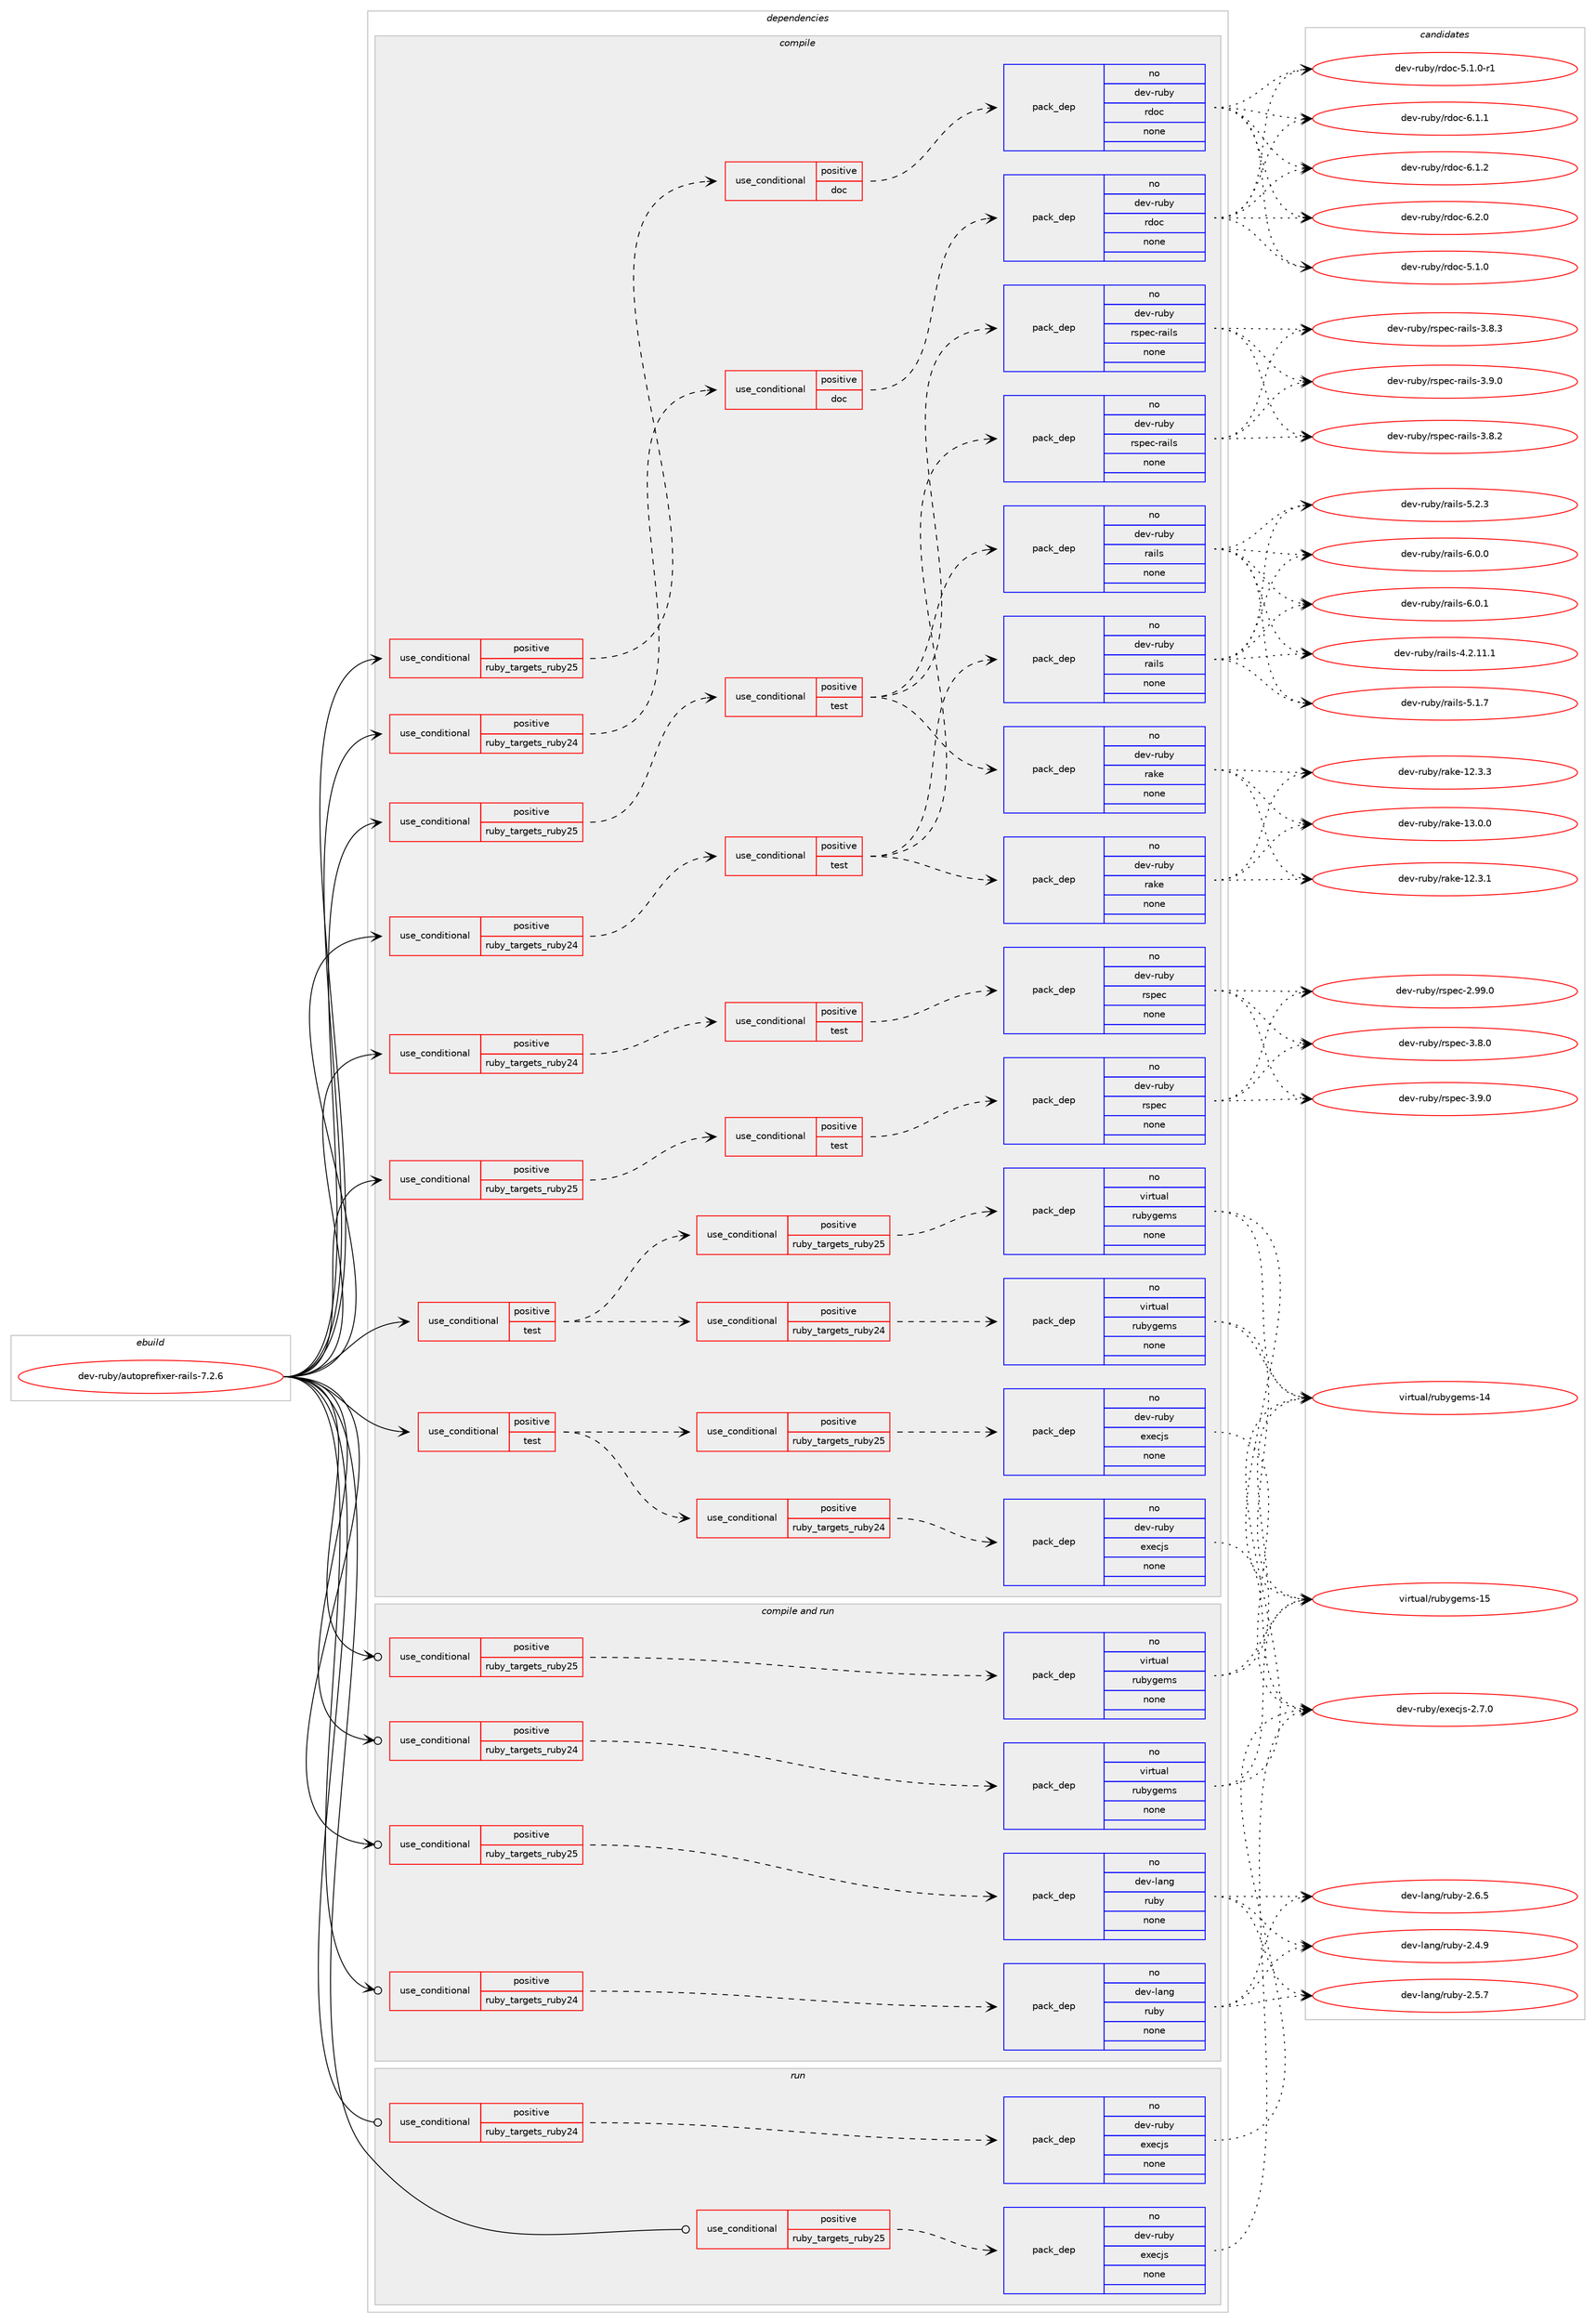digraph prolog {

# *************
# Graph options
# *************

newrank=true;
concentrate=true;
compound=true;
graph [rankdir=LR,fontname=Helvetica,fontsize=10,ranksep=1.5];#, ranksep=2.5, nodesep=0.2];
edge  [arrowhead=vee];
node  [fontname=Helvetica,fontsize=10];

# **********
# The ebuild
# **********

subgraph cluster_leftcol {
color=gray;
rank=same;
label=<<i>ebuild</i>>;
id [label="dev-ruby/autoprefixer-rails-7.2.6", color=red, width=4, href="../dev-ruby/autoprefixer-rails-7.2.6.svg"];
}

# ****************
# The dependencies
# ****************

subgraph cluster_midcol {
color=gray;
label=<<i>dependencies</i>>;
subgraph cluster_compile {
fillcolor="#eeeeee";
style=filled;
label=<<i>compile</i>>;
subgraph cond158390 {
dependency677574 [label=<<TABLE BORDER="0" CELLBORDER="1" CELLSPACING="0" CELLPADDING="4"><TR><TD ROWSPAN="3" CELLPADDING="10">use_conditional</TD></TR><TR><TD>positive</TD></TR><TR><TD>ruby_targets_ruby24</TD></TR></TABLE>>, shape=none, color=red];
subgraph cond158391 {
dependency677575 [label=<<TABLE BORDER="0" CELLBORDER="1" CELLSPACING="0" CELLPADDING="4"><TR><TD ROWSPAN="3" CELLPADDING="10">use_conditional</TD></TR><TR><TD>positive</TD></TR><TR><TD>doc</TD></TR></TABLE>>, shape=none, color=red];
subgraph pack507230 {
dependency677576 [label=<<TABLE BORDER="0" CELLBORDER="1" CELLSPACING="0" CELLPADDING="4" WIDTH="220"><TR><TD ROWSPAN="6" CELLPADDING="30">pack_dep</TD></TR><TR><TD WIDTH="110">no</TD></TR><TR><TD>dev-ruby</TD></TR><TR><TD>rdoc</TD></TR><TR><TD>none</TD></TR><TR><TD></TD></TR></TABLE>>, shape=none, color=blue];
}
dependency677575:e -> dependency677576:w [weight=20,style="dashed",arrowhead="vee"];
}
dependency677574:e -> dependency677575:w [weight=20,style="dashed",arrowhead="vee"];
}
id:e -> dependency677574:w [weight=20,style="solid",arrowhead="vee"];
subgraph cond158392 {
dependency677577 [label=<<TABLE BORDER="0" CELLBORDER="1" CELLSPACING="0" CELLPADDING="4"><TR><TD ROWSPAN="3" CELLPADDING="10">use_conditional</TD></TR><TR><TD>positive</TD></TR><TR><TD>ruby_targets_ruby24</TD></TR></TABLE>>, shape=none, color=red];
subgraph cond158393 {
dependency677578 [label=<<TABLE BORDER="0" CELLBORDER="1" CELLSPACING="0" CELLPADDING="4"><TR><TD ROWSPAN="3" CELLPADDING="10">use_conditional</TD></TR><TR><TD>positive</TD></TR><TR><TD>test</TD></TR></TABLE>>, shape=none, color=red];
subgraph pack507231 {
dependency677579 [label=<<TABLE BORDER="0" CELLBORDER="1" CELLSPACING="0" CELLPADDING="4" WIDTH="220"><TR><TD ROWSPAN="6" CELLPADDING="30">pack_dep</TD></TR><TR><TD WIDTH="110">no</TD></TR><TR><TD>dev-ruby</TD></TR><TR><TD>rails</TD></TR><TR><TD>none</TD></TR><TR><TD></TD></TR></TABLE>>, shape=none, color=blue];
}
dependency677578:e -> dependency677579:w [weight=20,style="dashed",arrowhead="vee"];
subgraph pack507232 {
dependency677580 [label=<<TABLE BORDER="0" CELLBORDER="1" CELLSPACING="0" CELLPADDING="4" WIDTH="220"><TR><TD ROWSPAN="6" CELLPADDING="30">pack_dep</TD></TR><TR><TD WIDTH="110">no</TD></TR><TR><TD>dev-ruby</TD></TR><TR><TD>rake</TD></TR><TR><TD>none</TD></TR><TR><TD></TD></TR></TABLE>>, shape=none, color=blue];
}
dependency677578:e -> dependency677580:w [weight=20,style="dashed",arrowhead="vee"];
subgraph pack507233 {
dependency677581 [label=<<TABLE BORDER="0" CELLBORDER="1" CELLSPACING="0" CELLPADDING="4" WIDTH="220"><TR><TD ROWSPAN="6" CELLPADDING="30">pack_dep</TD></TR><TR><TD WIDTH="110">no</TD></TR><TR><TD>dev-ruby</TD></TR><TR><TD>rspec-rails</TD></TR><TR><TD>none</TD></TR><TR><TD></TD></TR></TABLE>>, shape=none, color=blue];
}
dependency677578:e -> dependency677581:w [weight=20,style="dashed",arrowhead="vee"];
}
dependency677577:e -> dependency677578:w [weight=20,style="dashed",arrowhead="vee"];
}
id:e -> dependency677577:w [weight=20,style="solid",arrowhead="vee"];
subgraph cond158394 {
dependency677582 [label=<<TABLE BORDER="0" CELLBORDER="1" CELLSPACING="0" CELLPADDING="4"><TR><TD ROWSPAN="3" CELLPADDING="10">use_conditional</TD></TR><TR><TD>positive</TD></TR><TR><TD>ruby_targets_ruby24</TD></TR></TABLE>>, shape=none, color=red];
subgraph cond158395 {
dependency677583 [label=<<TABLE BORDER="0" CELLBORDER="1" CELLSPACING="0" CELLPADDING="4"><TR><TD ROWSPAN="3" CELLPADDING="10">use_conditional</TD></TR><TR><TD>positive</TD></TR><TR><TD>test</TD></TR></TABLE>>, shape=none, color=red];
subgraph pack507234 {
dependency677584 [label=<<TABLE BORDER="0" CELLBORDER="1" CELLSPACING="0" CELLPADDING="4" WIDTH="220"><TR><TD ROWSPAN="6" CELLPADDING="30">pack_dep</TD></TR><TR><TD WIDTH="110">no</TD></TR><TR><TD>dev-ruby</TD></TR><TR><TD>rspec</TD></TR><TR><TD>none</TD></TR><TR><TD></TD></TR></TABLE>>, shape=none, color=blue];
}
dependency677583:e -> dependency677584:w [weight=20,style="dashed",arrowhead="vee"];
}
dependency677582:e -> dependency677583:w [weight=20,style="dashed",arrowhead="vee"];
}
id:e -> dependency677582:w [weight=20,style="solid",arrowhead="vee"];
subgraph cond158396 {
dependency677585 [label=<<TABLE BORDER="0" CELLBORDER="1" CELLSPACING="0" CELLPADDING="4"><TR><TD ROWSPAN="3" CELLPADDING="10">use_conditional</TD></TR><TR><TD>positive</TD></TR><TR><TD>ruby_targets_ruby25</TD></TR></TABLE>>, shape=none, color=red];
subgraph cond158397 {
dependency677586 [label=<<TABLE BORDER="0" CELLBORDER="1" CELLSPACING="0" CELLPADDING="4"><TR><TD ROWSPAN="3" CELLPADDING="10">use_conditional</TD></TR><TR><TD>positive</TD></TR><TR><TD>doc</TD></TR></TABLE>>, shape=none, color=red];
subgraph pack507235 {
dependency677587 [label=<<TABLE BORDER="0" CELLBORDER="1" CELLSPACING="0" CELLPADDING="4" WIDTH="220"><TR><TD ROWSPAN="6" CELLPADDING="30">pack_dep</TD></TR><TR><TD WIDTH="110">no</TD></TR><TR><TD>dev-ruby</TD></TR><TR><TD>rdoc</TD></TR><TR><TD>none</TD></TR><TR><TD></TD></TR></TABLE>>, shape=none, color=blue];
}
dependency677586:e -> dependency677587:w [weight=20,style="dashed",arrowhead="vee"];
}
dependency677585:e -> dependency677586:w [weight=20,style="dashed",arrowhead="vee"];
}
id:e -> dependency677585:w [weight=20,style="solid",arrowhead="vee"];
subgraph cond158398 {
dependency677588 [label=<<TABLE BORDER="0" CELLBORDER="1" CELLSPACING="0" CELLPADDING="4"><TR><TD ROWSPAN="3" CELLPADDING="10">use_conditional</TD></TR><TR><TD>positive</TD></TR><TR><TD>ruby_targets_ruby25</TD></TR></TABLE>>, shape=none, color=red];
subgraph cond158399 {
dependency677589 [label=<<TABLE BORDER="0" CELLBORDER="1" CELLSPACING="0" CELLPADDING="4"><TR><TD ROWSPAN="3" CELLPADDING="10">use_conditional</TD></TR><TR><TD>positive</TD></TR><TR><TD>test</TD></TR></TABLE>>, shape=none, color=red];
subgraph pack507236 {
dependency677590 [label=<<TABLE BORDER="0" CELLBORDER="1" CELLSPACING="0" CELLPADDING="4" WIDTH="220"><TR><TD ROWSPAN="6" CELLPADDING="30">pack_dep</TD></TR><TR><TD WIDTH="110">no</TD></TR><TR><TD>dev-ruby</TD></TR><TR><TD>rails</TD></TR><TR><TD>none</TD></TR><TR><TD></TD></TR></TABLE>>, shape=none, color=blue];
}
dependency677589:e -> dependency677590:w [weight=20,style="dashed",arrowhead="vee"];
subgraph pack507237 {
dependency677591 [label=<<TABLE BORDER="0" CELLBORDER="1" CELLSPACING="0" CELLPADDING="4" WIDTH="220"><TR><TD ROWSPAN="6" CELLPADDING="30">pack_dep</TD></TR><TR><TD WIDTH="110">no</TD></TR><TR><TD>dev-ruby</TD></TR><TR><TD>rake</TD></TR><TR><TD>none</TD></TR><TR><TD></TD></TR></TABLE>>, shape=none, color=blue];
}
dependency677589:e -> dependency677591:w [weight=20,style="dashed",arrowhead="vee"];
subgraph pack507238 {
dependency677592 [label=<<TABLE BORDER="0" CELLBORDER="1" CELLSPACING="0" CELLPADDING="4" WIDTH="220"><TR><TD ROWSPAN="6" CELLPADDING="30">pack_dep</TD></TR><TR><TD WIDTH="110">no</TD></TR><TR><TD>dev-ruby</TD></TR><TR><TD>rspec-rails</TD></TR><TR><TD>none</TD></TR><TR><TD></TD></TR></TABLE>>, shape=none, color=blue];
}
dependency677589:e -> dependency677592:w [weight=20,style="dashed",arrowhead="vee"];
}
dependency677588:e -> dependency677589:w [weight=20,style="dashed",arrowhead="vee"];
}
id:e -> dependency677588:w [weight=20,style="solid",arrowhead="vee"];
subgraph cond158400 {
dependency677593 [label=<<TABLE BORDER="0" CELLBORDER="1" CELLSPACING="0" CELLPADDING="4"><TR><TD ROWSPAN="3" CELLPADDING="10">use_conditional</TD></TR><TR><TD>positive</TD></TR><TR><TD>ruby_targets_ruby25</TD></TR></TABLE>>, shape=none, color=red];
subgraph cond158401 {
dependency677594 [label=<<TABLE BORDER="0" CELLBORDER="1" CELLSPACING="0" CELLPADDING="4"><TR><TD ROWSPAN="3" CELLPADDING="10">use_conditional</TD></TR><TR><TD>positive</TD></TR><TR><TD>test</TD></TR></TABLE>>, shape=none, color=red];
subgraph pack507239 {
dependency677595 [label=<<TABLE BORDER="0" CELLBORDER="1" CELLSPACING="0" CELLPADDING="4" WIDTH="220"><TR><TD ROWSPAN="6" CELLPADDING="30">pack_dep</TD></TR><TR><TD WIDTH="110">no</TD></TR><TR><TD>dev-ruby</TD></TR><TR><TD>rspec</TD></TR><TR><TD>none</TD></TR><TR><TD></TD></TR></TABLE>>, shape=none, color=blue];
}
dependency677594:e -> dependency677595:w [weight=20,style="dashed",arrowhead="vee"];
}
dependency677593:e -> dependency677594:w [weight=20,style="dashed",arrowhead="vee"];
}
id:e -> dependency677593:w [weight=20,style="solid",arrowhead="vee"];
subgraph cond158402 {
dependency677596 [label=<<TABLE BORDER="0" CELLBORDER="1" CELLSPACING="0" CELLPADDING="4"><TR><TD ROWSPAN="3" CELLPADDING="10">use_conditional</TD></TR><TR><TD>positive</TD></TR><TR><TD>test</TD></TR></TABLE>>, shape=none, color=red];
subgraph cond158403 {
dependency677597 [label=<<TABLE BORDER="0" CELLBORDER="1" CELLSPACING="0" CELLPADDING="4"><TR><TD ROWSPAN="3" CELLPADDING="10">use_conditional</TD></TR><TR><TD>positive</TD></TR><TR><TD>ruby_targets_ruby24</TD></TR></TABLE>>, shape=none, color=red];
subgraph pack507240 {
dependency677598 [label=<<TABLE BORDER="0" CELLBORDER="1" CELLSPACING="0" CELLPADDING="4" WIDTH="220"><TR><TD ROWSPAN="6" CELLPADDING="30">pack_dep</TD></TR><TR><TD WIDTH="110">no</TD></TR><TR><TD>dev-ruby</TD></TR><TR><TD>execjs</TD></TR><TR><TD>none</TD></TR><TR><TD></TD></TR></TABLE>>, shape=none, color=blue];
}
dependency677597:e -> dependency677598:w [weight=20,style="dashed",arrowhead="vee"];
}
dependency677596:e -> dependency677597:w [weight=20,style="dashed",arrowhead="vee"];
subgraph cond158404 {
dependency677599 [label=<<TABLE BORDER="0" CELLBORDER="1" CELLSPACING="0" CELLPADDING="4"><TR><TD ROWSPAN="3" CELLPADDING="10">use_conditional</TD></TR><TR><TD>positive</TD></TR><TR><TD>ruby_targets_ruby25</TD></TR></TABLE>>, shape=none, color=red];
subgraph pack507241 {
dependency677600 [label=<<TABLE BORDER="0" CELLBORDER="1" CELLSPACING="0" CELLPADDING="4" WIDTH="220"><TR><TD ROWSPAN="6" CELLPADDING="30">pack_dep</TD></TR><TR><TD WIDTH="110">no</TD></TR><TR><TD>dev-ruby</TD></TR><TR><TD>execjs</TD></TR><TR><TD>none</TD></TR><TR><TD></TD></TR></TABLE>>, shape=none, color=blue];
}
dependency677599:e -> dependency677600:w [weight=20,style="dashed",arrowhead="vee"];
}
dependency677596:e -> dependency677599:w [weight=20,style="dashed",arrowhead="vee"];
}
id:e -> dependency677596:w [weight=20,style="solid",arrowhead="vee"];
subgraph cond158405 {
dependency677601 [label=<<TABLE BORDER="0" CELLBORDER="1" CELLSPACING="0" CELLPADDING="4"><TR><TD ROWSPAN="3" CELLPADDING="10">use_conditional</TD></TR><TR><TD>positive</TD></TR><TR><TD>test</TD></TR></TABLE>>, shape=none, color=red];
subgraph cond158406 {
dependency677602 [label=<<TABLE BORDER="0" CELLBORDER="1" CELLSPACING="0" CELLPADDING="4"><TR><TD ROWSPAN="3" CELLPADDING="10">use_conditional</TD></TR><TR><TD>positive</TD></TR><TR><TD>ruby_targets_ruby24</TD></TR></TABLE>>, shape=none, color=red];
subgraph pack507242 {
dependency677603 [label=<<TABLE BORDER="0" CELLBORDER="1" CELLSPACING="0" CELLPADDING="4" WIDTH="220"><TR><TD ROWSPAN="6" CELLPADDING="30">pack_dep</TD></TR><TR><TD WIDTH="110">no</TD></TR><TR><TD>virtual</TD></TR><TR><TD>rubygems</TD></TR><TR><TD>none</TD></TR><TR><TD></TD></TR></TABLE>>, shape=none, color=blue];
}
dependency677602:e -> dependency677603:w [weight=20,style="dashed",arrowhead="vee"];
}
dependency677601:e -> dependency677602:w [weight=20,style="dashed",arrowhead="vee"];
subgraph cond158407 {
dependency677604 [label=<<TABLE BORDER="0" CELLBORDER="1" CELLSPACING="0" CELLPADDING="4"><TR><TD ROWSPAN="3" CELLPADDING="10">use_conditional</TD></TR><TR><TD>positive</TD></TR><TR><TD>ruby_targets_ruby25</TD></TR></TABLE>>, shape=none, color=red];
subgraph pack507243 {
dependency677605 [label=<<TABLE BORDER="0" CELLBORDER="1" CELLSPACING="0" CELLPADDING="4" WIDTH="220"><TR><TD ROWSPAN="6" CELLPADDING="30">pack_dep</TD></TR><TR><TD WIDTH="110">no</TD></TR><TR><TD>virtual</TD></TR><TR><TD>rubygems</TD></TR><TR><TD>none</TD></TR><TR><TD></TD></TR></TABLE>>, shape=none, color=blue];
}
dependency677604:e -> dependency677605:w [weight=20,style="dashed",arrowhead="vee"];
}
dependency677601:e -> dependency677604:w [weight=20,style="dashed",arrowhead="vee"];
}
id:e -> dependency677601:w [weight=20,style="solid",arrowhead="vee"];
}
subgraph cluster_compileandrun {
fillcolor="#eeeeee";
style=filled;
label=<<i>compile and run</i>>;
subgraph cond158408 {
dependency677606 [label=<<TABLE BORDER="0" CELLBORDER="1" CELLSPACING="0" CELLPADDING="4"><TR><TD ROWSPAN="3" CELLPADDING="10">use_conditional</TD></TR><TR><TD>positive</TD></TR><TR><TD>ruby_targets_ruby24</TD></TR></TABLE>>, shape=none, color=red];
subgraph pack507244 {
dependency677607 [label=<<TABLE BORDER="0" CELLBORDER="1" CELLSPACING="0" CELLPADDING="4" WIDTH="220"><TR><TD ROWSPAN="6" CELLPADDING="30">pack_dep</TD></TR><TR><TD WIDTH="110">no</TD></TR><TR><TD>dev-lang</TD></TR><TR><TD>ruby</TD></TR><TR><TD>none</TD></TR><TR><TD></TD></TR></TABLE>>, shape=none, color=blue];
}
dependency677606:e -> dependency677607:w [weight=20,style="dashed",arrowhead="vee"];
}
id:e -> dependency677606:w [weight=20,style="solid",arrowhead="odotvee"];
subgraph cond158409 {
dependency677608 [label=<<TABLE BORDER="0" CELLBORDER="1" CELLSPACING="0" CELLPADDING="4"><TR><TD ROWSPAN="3" CELLPADDING="10">use_conditional</TD></TR><TR><TD>positive</TD></TR><TR><TD>ruby_targets_ruby24</TD></TR></TABLE>>, shape=none, color=red];
subgraph pack507245 {
dependency677609 [label=<<TABLE BORDER="0" CELLBORDER="1" CELLSPACING="0" CELLPADDING="4" WIDTH="220"><TR><TD ROWSPAN="6" CELLPADDING="30">pack_dep</TD></TR><TR><TD WIDTH="110">no</TD></TR><TR><TD>virtual</TD></TR><TR><TD>rubygems</TD></TR><TR><TD>none</TD></TR><TR><TD></TD></TR></TABLE>>, shape=none, color=blue];
}
dependency677608:e -> dependency677609:w [weight=20,style="dashed",arrowhead="vee"];
}
id:e -> dependency677608:w [weight=20,style="solid",arrowhead="odotvee"];
subgraph cond158410 {
dependency677610 [label=<<TABLE BORDER="0" CELLBORDER="1" CELLSPACING="0" CELLPADDING="4"><TR><TD ROWSPAN="3" CELLPADDING="10">use_conditional</TD></TR><TR><TD>positive</TD></TR><TR><TD>ruby_targets_ruby25</TD></TR></TABLE>>, shape=none, color=red];
subgraph pack507246 {
dependency677611 [label=<<TABLE BORDER="0" CELLBORDER="1" CELLSPACING="0" CELLPADDING="4" WIDTH="220"><TR><TD ROWSPAN="6" CELLPADDING="30">pack_dep</TD></TR><TR><TD WIDTH="110">no</TD></TR><TR><TD>dev-lang</TD></TR><TR><TD>ruby</TD></TR><TR><TD>none</TD></TR><TR><TD></TD></TR></TABLE>>, shape=none, color=blue];
}
dependency677610:e -> dependency677611:w [weight=20,style="dashed",arrowhead="vee"];
}
id:e -> dependency677610:w [weight=20,style="solid",arrowhead="odotvee"];
subgraph cond158411 {
dependency677612 [label=<<TABLE BORDER="0" CELLBORDER="1" CELLSPACING="0" CELLPADDING="4"><TR><TD ROWSPAN="3" CELLPADDING="10">use_conditional</TD></TR><TR><TD>positive</TD></TR><TR><TD>ruby_targets_ruby25</TD></TR></TABLE>>, shape=none, color=red];
subgraph pack507247 {
dependency677613 [label=<<TABLE BORDER="0" CELLBORDER="1" CELLSPACING="0" CELLPADDING="4" WIDTH="220"><TR><TD ROWSPAN="6" CELLPADDING="30">pack_dep</TD></TR><TR><TD WIDTH="110">no</TD></TR><TR><TD>virtual</TD></TR><TR><TD>rubygems</TD></TR><TR><TD>none</TD></TR><TR><TD></TD></TR></TABLE>>, shape=none, color=blue];
}
dependency677612:e -> dependency677613:w [weight=20,style="dashed",arrowhead="vee"];
}
id:e -> dependency677612:w [weight=20,style="solid",arrowhead="odotvee"];
}
subgraph cluster_run {
fillcolor="#eeeeee";
style=filled;
label=<<i>run</i>>;
subgraph cond158412 {
dependency677614 [label=<<TABLE BORDER="0" CELLBORDER="1" CELLSPACING="0" CELLPADDING="4"><TR><TD ROWSPAN="3" CELLPADDING="10">use_conditional</TD></TR><TR><TD>positive</TD></TR><TR><TD>ruby_targets_ruby24</TD></TR></TABLE>>, shape=none, color=red];
subgraph pack507248 {
dependency677615 [label=<<TABLE BORDER="0" CELLBORDER="1" CELLSPACING="0" CELLPADDING="4" WIDTH="220"><TR><TD ROWSPAN="6" CELLPADDING="30">pack_dep</TD></TR><TR><TD WIDTH="110">no</TD></TR><TR><TD>dev-ruby</TD></TR><TR><TD>execjs</TD></TR><TR><TD>none</TD></TR><TR><TD></TD></TR></TABLE>>, shape=none, color=blue];
}
dependency677614:e -> dependency677615:w [weight=20,style="dashed",arrowhead="vee"];
}
id:e -> dependency677614:w [weight=20,style="solid",arrowhead="odot"];
subgraph cond158413 {
dependency677616 [label=<<TABLE BORDER="0" CELLBORDER="1" CELLSPACING="0" CELLPADDING="4"><TR><TD ROWSPAN="3" CELLPADDING="10">use_conditional</TD></TR><TR><TD>positive</TD></TR><TR><TD>ruby_targets_ruby25</TD></TR></TABLE>>, shape=none, color=red];
subgraph pack507249 {
dependency677617 [label=<<TABLE BORDER="0" CELLBORDER="1" CELLSPACING="0" CELLPADDING="4" WIDTH="220"><TR><TD ROWSPAN="6" CELLPADDING="30">pack_dep</TD></TR><TR><TD WIDTH="110">no</TD></TR><TR><TD>dev-ruby</TD></TR><TR><TD>execjs</TD></TR><TR><TD>none</TD></TR><TR><TD></TD></TR></TABLE>>, shape=none, color=blue];
}
dependency677616:e -> dependency677617:w [weight=20,style="dashed",arrowhead="vee"];
}
id:e -> dependency677616:w [weight=20,style="solid",arrowhead="odot"];
}
}

# **************
# The candidates
# **************

subgraph cluster_choices {
rank=same;
color=gray;
label=<<i>candidates</i>>;

subgraph choice507230 {
color=black;
nodesep=1;
choice10010111845114117981214711410011199455346494648 [label="dev-ruby/rdoc-5.1.0", color=red, width=4,href="../dev-ruby/rdoc-5.1.0.svg"];
choice100101118451141179812147114100111994553464946484511449 [label="dev-ruby/rdoc-5.1.0-r1", color=red, width=4,href="../dev-ruby/rdoc-5.1.0-r1.svg"];
choice10010111845114117981214711410011199455446494649 [label="dev-ruby/rdoc-6.1.1", color=red, width=4,href="../dev-ruby/rdoc-6.1.1.svg"];
choice10010111845114117981214711410011199455446494650 [label="dev-ruby/rdoc-6.1.2", color=red, width=4,href="../dev-ruby/rdoc-6.1.2.svg"];
choice10010111845114117981214711410011199455446504648 [label="dev-ruby/rdoc-6.2.0", color=red, width=4,href="../dev-ruby/rdoc-6.2.0.svg"];
dependency677576:e -> choice10010111845114117981214711410011199455346494648:w [style=dotted,weight="100"];
dependency677576:e -> choice100101118451141179812147114100111994553464946484511449:w [style=dotted,weight="100"];
dependency677576:e -> choice10010111845114117981214711410011199455446494649:w [style=dotted,weight="100"];
dependency677576:e -> choice10010111845114117981214711410011199455446494650:w [style=dotted,weight="100"];
dependency677576:e -> choice10010111845114117981214711410011199455446504648:w [style=dotted,weight="100"];
}
subgraph choice507231 {
color=black;
nodesep=1;
choice10010111845114117981214711497105108115455246504649494649 [label="dev-ruby/rails-4.2.11.1", color=red, width=4,href="../dev-ruby/rails-4.2.11.1.svg"];
choice10010111845114117981214711497105108115455346494655 [label="dev-ruby/rails-5.1.7", color=red, width=4,href="../dev-ruby/rails-5.1.7.svg"];
choice10010111845114117981214711497105108115455346504651 [label="dev-ruby/rails-5.2.3", color=red, width=4,href="../dev-ruby/rails-5.2.3.svg"];
choice10010111845114117981214711497105108115455446484648 [label="dev-ruby/rails-6.0.0", color=red, width=4,href="../dev-ruby/rails-6.0.0.svg"];
choice10010111845114117981214711497105108115455446484649 [label="dev-ruby/rails-6.0.1", color=red, width=4,href="../dev-ruby/rails-6.0.1.svg"];
dependency677579:e -> choice10010111845114117981214711497105108115455246504649494649:w [style=dotted,weight="100"];
dependency677579:e -> choice10010111845114117981214711497105108115455346494655:w [style=dotted,weight="100"];
dependency677579:e -> choice10010111845114117981214711497105108115455346504651:w [style=dotted,weight="100"];
dependency677579:e -> choice10010111845114117981214711497105108115455446484648:w [style=dotted,weight="100"];
dependency677579:e -> choice10010111845114117981214711497105108115455446484649:w [style=dotted,weight="100"];
}
subgraph choice507232 {
color=black;
nodesep=1;
choice1001011184511411798121471149710710145495046514649 [label="dev-ruby/rake-12.3.1", color=red, width=4,href="../dev-ruby/rake-12.3.1.svg"];
choice1001011184511411798121471149710710145495046514651 [label="dev-ruby/rake-12.3.3", color=red, width=4,href="../dev-ruby/rake-12.3.3.svg"];
choice1001011184511411798121471149710710145495146484648 [label="dev-ruby/rake-13.0.0", color=red, width=4,href="../dev-ruby/rake-13.0.0.svg"];
dependency677580:e -> choice1001011184511411798121471149710710145495046514649:w [style=dotted,weight="100"];
dependency677580:e -> choice1001011184511411798121471149710710145495046514651:w [style=dotted,weight="100"];
dependency677580:e -> choice1001011184511411798121471149710710145495146484648:w [style=dotted,weight="100"];
}
subgraph choice507233 {
color=black;
nodesep=1;
choice100101118451141179812147114115112101994511497105108115455146564650 [label="dev-ruby/rspec-rails-3.8.2", color=red, width=4,href="../dev-ruby/rspec-rails-3.8.2.svg"];
choice100101118451141179812147114115112101994511497105108115455146564651 [label="dev-ruby/rspec-rails-3.8.3", color=red, width=4,href="../dev-ruby/rspec-rails-3.8.3.svg"];
choice100101118451141179812147114115112101994511497105108115455146574648 [label="dev-ruby/rspec-rails-3.9.0", color=red, width=4,href="../dev-ruby/rspec-rails-3.9.0.svg"];
dependency677581:e -> choice100101118451141179812147114115112101994511497105108115455146564650:w [style=dotted,weight="100"];
dependency677581:e -> choice100101118451141179812147114115112101994511497105108115455146564651:w [style=dotted,weight="100"];
dependency677581:e -> choice100101118451141179812147114115112101994511497105108115455146574648:w [style=dotted,weight="100"];
}
subgraph choice507234 {
color=black;
nodesep=1;
choice1001011184511411798121471141151121019945504657574648 [label="dev-ruby/rspec-2.99.0", color=red, width=4,href="../dev-ruby/rspec-2.99.0.svg"];
choice10010111845114117981214711411511210199455146564648 [label="dev-ruby/rspec-3.8.0", color=red, width=4,href="../dev-ruby/rspec-3.8.0.svg"];
choice10010111845114117981214711411511210199455146574648 [label="dev-ruby/rspec-3.9.0", color=red, width=4,href="../dev-ruby/rspec-3.9.0.svg"];
dependency677584:e -> choice1001011184511411798121471141151121019945504657574648:w [style=dotted,weight="100"];
dependency677584:e -> choice10010111845114117981214711411511210199455146564648:w [style=dotted,weight="100"];
dependency677584:e -> choice10010111845114117981214711411511210199455146574648:w [style=dotted,weight="100"];
}
subgraph choice507235 {
color=black;
nodesep=1;
choice10010111845114117981214711410011199455346494648 [label="dev-ruby/rdoc-5.1.0", color=red, width=4,href="../dev-ruby/rdoc-5.1.0.svg"];
choice100101118451141179812147114100111994553464946484511449 [label="dev-ruby/rdoc-5.1.0-r1", color=red, width=4,href="../dev-ruby/rdoc-5.1.0-r1.svg"];
choice10010111845114117981214711410011199455446494649 [label="dev-ruby/rdoc-6.1.1", color=red, width=4,href="../dev-ruby/rdoc-6.1.1.svg"];
choice10010111845114117981214711410011199455446494650 [label="dev-ruby/rdoc-6.1.2", color=red, width=4,href="../dev-ruby/rdoc-6.1.2.svg"];
choice10010111845114117981214711410011199455446504648 [label="dev-ruby/rdoc-6.2.0", color=red, width=4,href="../dev-ruby/rdoc-6.2.0.svg"];
dependency677587:e -> choice10010111845114117981214711410011199455346494648:w [style=dotted,weight="100"];
dependency677587:e -> choice100101118451141179812147114100111994553464946484511449:w [style=dotted,weight="100"];
dependency677587:e -> choice10010111845114117981214711410011199455446494649:w [style=dotted,weight="100"];
dependency677587:e -> choice10010111845114117981214711410011199455446494650:w [style=dotted,weight="100"];
dependency677587:e -> choice10010111845114117981214711410011199455446504648:w [style=dotted,weight="100"];
}
subgraph choice507236 {
color=black;
nodesep=1;
choice10010111845114117981214711497105108115455246504649494649 [label="dev-ruby/rails-4.2.11.1", color=red, width=4,href="../dev-ruby/rails-4.2.11.1.svg"];
choice10010111845114117981214711497105108115455346494655 [label="dev-ruby/rails-5.1.7", color=red, width=4,href="../dev-ruby/rails-5.1.7.svg"];
choice10010111845114117981214711497105108115455346504651 [label="dev-ruby/rails-5.2.3", color=red, width=4,href="../dev-ruby/rails-5.2.3.svg"];
choice10010111845114117981214711497105108115455446484648 [label="dev-ruby/rails-6.0.0", color=red, width=4,href="../dev-ruby/rails-6.0.0.svg"];
choice10010111845114117981214711497105108115455446484649 [label="dev-ruby/rails-6.0.1", color=red, width=4,href="../dev-ruby/rails-6.0.1.svg"];
dependency677590:e -> choice10010111845114117981214711497105108115455246504649494649:w [style=dotted,weight="100"];
dependency677590:e -> choice10010111845114117981214711497105108115455346494655:w [style=dotted,weight="100"];
dependency677590:e -> choice10010111845114117981214711497105108115455346504651:w [style=dotted,weight="100"];
dependency677590:e -> choice10010111845114117981214711497105108115455446484648:w [style=dotted,weight="100"];
dependency677590:e -> choice10010111845114117981214711497105108115455446484649:w [style=dotted,weight="100"];
}
subgraph choice507237 {
color=black;
nodesep=1;
choice1001011184511411798121471149710710145495046514649 [label="dev-ruby/rake-12.3.1", color=red, width=4,href="../dev-ruby/rake-12.3.1.svg"];
choice1001011184511411798121471149710710145495046514651 [label="dev-ruby/rake-12.3.3", color=red, width=4,href="../dev-ruby/rake-12.3.3.svg"];
choice1001011184511411798121471149710710145495146484648 [label="dev-ruby/rake-13.0.0", color=red, width=4,href="../dev-ruby/rake-13.0.0.svg"];
dependency677591:e -> choice1001011184511411798121471149710710145495046514649:w [style=dotted,weight="100"];
dependency677591:e -> choice1001011184511411798121471149710710145495046514651:w [style=dotted,weight="100"];
dependency677591:e -> choice1001011184511411798121471149710710145495146484648:w [style=dotted,weight="100"];
}
subgraph choice507238 {
color=black;
nodesep=1;
choice100101118451141179812147114115112101994511497105108115455146564650 [label="dev-ruby/rspec-rails-3.8.2", color=red, width=4,href="../dev-ruby/rspec-rails-3.8.2.svg"];
choice100101118451141179812147114115112101994511497105108115455146564651 [label="dev-ruby/rspec-rails-3.8.3", color=red, width=4,href="../dev-ruby/rspec-rails-3.8.3.svg"];
choice100101118451141179812147114115112101994511497105108115455146574648 [label="dev-ruby/rspec-rails-3.9.0", color=red, width=4,href="../dev-ruby/rspec-rails-3.9.0.svg"];
dependency677592:e -> choice100101118451141179812147114115112101994511497105108115455146564650:w [style=dotted,weight="100"];
dependency677592:e -> choice100101118451141179812147114115112101994511497105108115455146564651:w [style=dotted,weight="100"];
dependency677592:e -> choice100101118451141179812147114115112101994511497105108115455146574648:w [style=dotted,weight="100"];
}
subgraph choice507239 {
color=black;
nodesep=1;
choice1001011184511411798121471141151121019945504657574648 [label="dev-ruby/rspec-2.99.0", color=red, width=4,href="../dev-ruby/rspec-2.99.0.svg"];
choice10010111845114117981214711411511210199455146564648 [label="dev-ruby/rspec-3.8.0", color=red, width=4,href="../dev-ruby/rspec-3.8.0.svg"];
choice10010111845114117981214711411511210199455146574648 [label="dev-ruby/rspec-3.9.0", color=red, width=4,href="../dev-ruby/rspec-3.9.0.svg"];
dependency677595:e -> choice1001011184511411798121471141151121019945504657574648:w [style=dotted,weight="100"];
dependency677595:e -> choice10010111845114117981214711411511210199455146564648:w [style=dotted,weight="100"];
dependency677595:e -> choice10010111845114117981214711411511210199455146574648:w [style=dotted,weight="100"];
}
subgraph choice507240 {
color=black;
nodesep=1;
choice10010111845114117981214710112010199106115455046554648 [label="dev-ruby/execjs-2.7.0", color=red, width=4,href="../dev-ruby/execjs-2.7.0.svg"];
dependency677598:e -> choice10010111845114117981214710112010199106115455046554648:w [style=dotted,weight="100"];
}
subgraph choice507241 {
color=black;
nodesep=1;
choice10010111845114117981214710112010199106115455046554648 [label="dev-ruby/execjs-2.7.0", color=red, width=4,href="../dev-ruby/execjs-2.7.0.svg"];
dependency677600:e -> choice10010111845114117981214710112010199106115455046554648:w [style=dotted,weight="100"];
}
subgraph choice507242 {
color=black;
nodesep=1;
choice118105114116117971084711411798121103101109115454952 [label="virtual/rubygems-14", color=red, width=4,href="../virtual/rubygems-14.svg"];
choice118105114116117971084711411798121103101109115454953 [label="virtual/rubygems-15", color=red, width=4,href="../virtual/rubygems-15.svg"];
dependency677603:e -> choice118105114116117971084711411798121103101109115454952:w [style=dotted,weight="100"];
dependency677603:e -> choice118105114116117971084711411798121103101109115454953:w [style=dotted,weight="100"];
}
subgraph choice507243 {
color=black;
nodesep=1;
choice118105114116117971084711411798121103101109115454952 [label="virtual/rubygems-14", color=red, width=4,href="../virtual/rubygems-14.svg"];
choice118105114116117971084711411798121103101109115454953 [label="virtual/rubygems-15", color=red, width=4,href="../virtual/rubygems-15.svg"];
dependency677605:e -> choice118105114116117971084711411798121103101109115454952:w [style=dotted,weight="100"];
dependency677605:e -> choice118105114116117971084711411798121103101109115454953:w [style=dotted,weight="100"];
}
subgraph choice507244 {
color=black;
nodesep=1;
choice10010111845108971101034711411798121455046524657 [label="dev-lang/ruby-2.4.9", color=red, width=4,href="../dev-lang/ruby-2.4.9.svg"];
choice10010111845108971101034711411798121455046534655 [label="dev-lang/ruby-2.5.7", color=red, width=4,href="../dev-lang/ruby-2.5.7.svg"];
choice10010111845108971101034711411798121455046544653 [label="dev-lang/ruby-2.6.5", color=red, width=4,href="../dev-lang/ruby-2.6.5.svg"];
dependency677607:e -> choice10010111845108971101034711411798121455046524657:w [style=dotted,weight="100"];
dependency677607:e -> choice10010111845108971101034711411798121455046534655:w [style=dotted,weight="100"];
dependency677607:e -> choice10010111845108971101034711411798121455046544653:w [style=dotted,weight="100"];
}
subgraph choice507245 {
color=black;
nodesep=1;
choice118105114116117971084711411798121103101109115454952 [label="virtual/rubygems-14", color=red, width=4,href="../virtual/rubygems-14.svg"];
choice118105114116117971084711411798121103101109115454953 [label="virtual/rubygems-15", color=red, width=4,href="../virtual/rubygems-15.svg"];
dependency677609:e -> choice118105114116117971084711411798121103101109115454952:w [style=dotted,weight="100"];
dependency677609:e -> choice118105114116117971084711411798121103101109115454953:w [style=dotted,weight="100"];
}
subgraph choice507246 {
color=black;
nodesep=1;
choice10010111845108971101034711411798121455046524657 [label="dev-lang/ruby-2.4.9", color=red, width=4,href="../dev-lang/ruby-2.4.9.svg"];
choice10010111845108971101034711411798121455046534655 [label="dev-lang/ruby-2.5.7", color=red, width=4,href="../dev-lang/ruby-2.5.7.svg"];
choice10010111845108971101034711411798121455046544653 [label="dev-lang/ruby-2.6.5", color=red, width=4,href="../dev-lang/ruby-2.6.5.svg"];
dependency677611:e -> choice10010111845108971101034711411798121455046524657:w [style=dotted,weight="100"];
dependency677611:e -> choice10010111845108971101034711411798121455046534655:w [style=dotted,weight="100"];
dependency677611:e -> choice10010111845108971101034711411798121455046544653:w [style=dotted,weight="100"];
}
subgraph choice507247 {
color=black;
nodesep=1;
choice118105114116117971084711411798121103101109115454952 [label="virtual/rubygems-14", color=red, width=4,href="../virtual/rubygems-14.svg"];
choice118105114116117971084711411798121103101109115454953 [label="virtual/rubygems-15", color=red, width=4,href="../virtual/rubygems-15.svg"];
dependency677613:e -> choice118105114116117971084711411798121103101109115454952:w [style=dotted,weight="100"];
dependency677613:e -> choice118105114116117971084711411798121103101109115454953:w [style=dotted,weight="100"];
}
subgraph choice507248 {
color=black;
nodesep=1;
choice10010111845114117981214710112010199106115455046554648 [label="dev-ruby/execjs-2.7.0", color=red, width=4,href="../dev-ruby/execjs-2.7.0.svg"];
dependency677615:e -> choice10010111845114117981214710112010199106115455046554648:w [style=dotted,weight="100"];
}
subgraph choice507249 {
color=black;
nodesep=1;
choice10010111845114117981214710112010199106115455046554648 [label="dev-ruby/execjs-2.7.0", color=red, width=4,href="../dev-ruby/execjs-2.7.0.svg"];
dependency677617:e -> choice10010111845114117981214710112010199106115455046554648:w [style=dotted,weight="100"];
}
}

}
